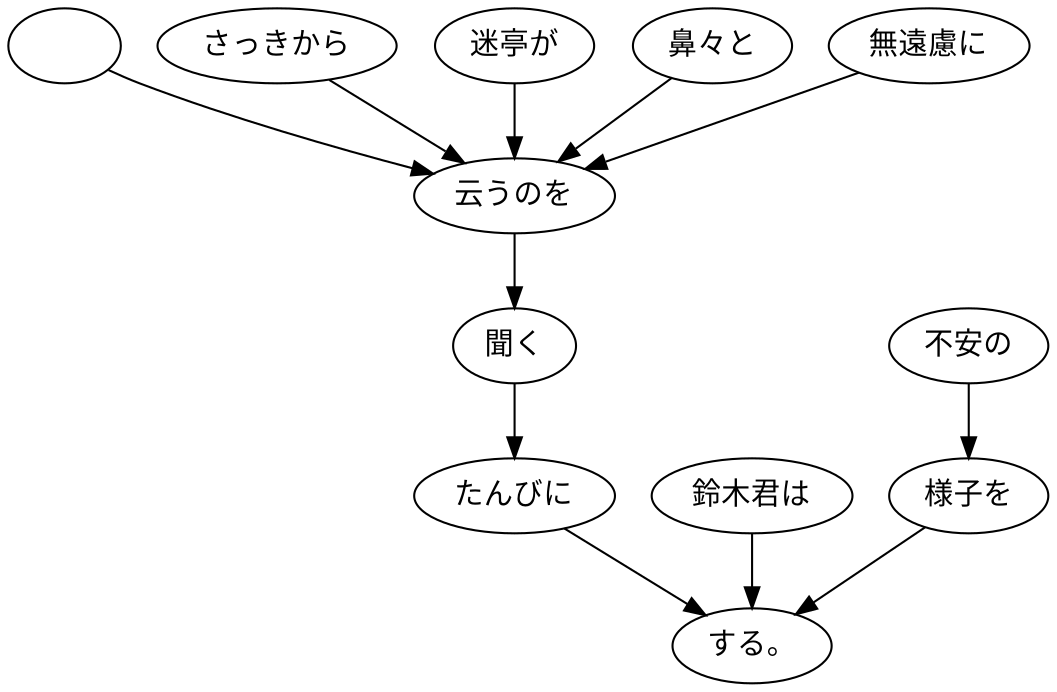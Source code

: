 digraph graph2561 {
	node0 [label="　"];
	node1 [label="さっきから"];
	node2 [label="迷亭が"];
	node3 [label="鼻々と"];
	node4 [label="無遠慮に"];
	node5 [label="云うのを"];
	node6 [label="聞く"];
	node7 [label="たんびに"];
	node8 [label="鈴木君は"];
	node9 [label="不安の"];
	node10 [label="様子を"];
	node11 [label="する。"];
	node0 -> node5;
	node1 -> node5;
	node2 -> node5;
	node3 -> node5;
	node4 -> node5;
	node5 -> node6;
	node6 -> node7;
	node7 -> node11;
	node8 -> node11;
	node9 -> node10;
	node10 -> node11;
}
